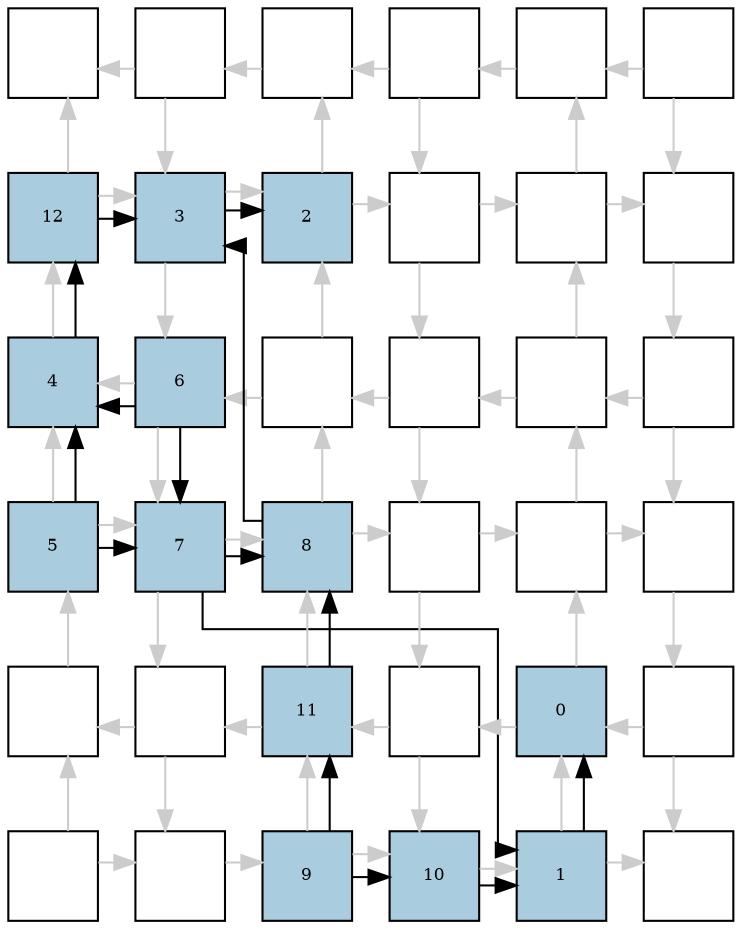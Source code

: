 digraph layout{
rankdir=TB; 

splines=ortho; 

node [style=filled shape=square fixedsize=true width=0.6];
0[label="", fontsize=8, fillcolor="#ffffff"];
1[label="", fontsize=8, fillcolor="#ffffff"];
2[label="", fontsize=8, fillcolor="#ffffff"];
3[label="", fontsize=8, fillcolor="#ffffff"];
4[label="", fontsize=8, fillcolor="#ffffff"];
5[label="", fontsize=8, fillcolor="#ffffff"];
6[label="12", fontsize=8, fillcolor="#a9ccde"];
7[label="3", fontsize=8, fillcolor="#a9ccde"];
8[label="2", fontsize=8, fillcolor="#a9ccde"];
9[label="", fontsize=8, fillcolor="#ffffff"];
10[label="", fontsize=8, fillcolor="#ffffff"];
11[label="", fontsize=8, fillcolor="#ffffff"];
12[label="4", fontsize=8, fillcolor="#a9ccde"];
13[label="6", fontsize=8, fillcolor="#a9ccde"];
14[label="", fontsize=8, fillcolor="#ffffff"];
15[label="", fontsize=8, fillcolor="#ffffff"];
16[label="", fontsize=8, fillcolor="#ffffff"];
17[label="", fontsize=8, fillcolor="#ffffff"];
18[label="5", fontsize=8, fillcolor="#a9ccde"];
19[label="7", fontsize=8, fillcolor="#a9ccde"];
20[label="8", fontsize=8, fillcolor="#a9ccde"];
21[label="", fontsize=8, fillcolor="#ffffff"];
22[label="", fontsize=8, fillcolor="#ffffff"];
23[label="", fontsize=8, fillcolor="#ffffff"];
24[label="", fontsize=8, fillcolor="#ffffff"];
25[label="", fontsize=8, fillcolor="#ffffff"];
26[label="11", fontsize=8, fillcolor="#a9ccde"];
27[label="", fontsize=8, fillcolor="#ffffff"];
28[label="0", fontsize=8, fillcolor="#a9ccde"];
29[label="", fontsize=8, fillcolor="#ffffff"];
30[label="", fontsize=8, fillcolor="#ffffff"];
31[label="", fontsize=8, fillcolor="#ffffff"];
32[label="9", fontsize=8, fillcolor="#a9ccde"];
33[label="10", fontsize=8, fillcolor="#a9ccde"];
34[label="1", fontsize=8, fillcolor="#a9ccde"];
35[label="", fontsize=8, fillcolor="#ffffff"];
edge [constraint=false, style=vis];
1 -> 0 [color="#cccccc"];
1 -> 7 [color="#cccccc"];
2 -> 1 [color="#cccccc"];
3 -> 2 [color="#cccccc"];
3 -> 9 [color="#cccccc"];
4 -> 3 [color="#cccccc"];
5 -> 4 [color="#cccccc"];
5 -> 11 [color="#cccccc"];
6 -> 7 [color="#cccccc"];
6 -> 0 [color="#cccccc"];
7 -> 13 [color="#cccccc"];
7 -> 8 [color="#cccccc"];
8 -> 9 [color="#cccccc"];
8 -> 2 [color="#cccccc"];
9 -> 15 [color="#cccccc"];
9 -> 10 [color="#cccccc"];
10 -> 11 [color="#cccccc"];
10 -> 4 [color="#cccccc"];
11 -> 17 [color="#cccccc"];
12 -> 6 [color="#cccccc"];
13 -> 12 [color="#cccccc"];
13 -> 19 [color="#cccccc"];
14 -> 8 [color="#cccccc"];
14 -> 13 [color="#cccccc"];
15 -> 14 [color="#cccccc"];
15 -> 21 [color="#cccccc"];
16 -> 10 [color="#cccccc"];
16 -> 15 [color="#cccccc"];
17 -> 16 [color="#cccccc"];
17 -> 23 [color="#cccccc"];
18 -> 19 [color="#cccccc"];
18 -> 12 [color="#cccccc"];
19 -> 25 [color="#cccccc"];
19 -> 20 [color="#cccccc"];
20 -> 21 [color="#cccccc"];
20 -> 14 [color="#cccccc"];
21 -> 27 [color="#cccccc"];
21 -> 22 [color="#cccccc"];
22 -> 23 [color="#cccccc"];
22 -> 16 [color="#cccccc"];
23 -> 29 [color="#cccccc"];
24 -> 18 [color="#cccccc"];
25 -> 24 [color="#cccccc"];
25 -> 31 [color="#cccccc"];
26 -> 20 [color="#cccccc"];
26 -> 25 [color="#cccccc"];
27 -> 26 [color="#cccccc"];
27 -> 33 [color="#cccccc"];
28 -> 22 [color="#cccccc"];
28 -> 27 [color="#cccccc"];
29 -> 28 [color="#cccccc"];
29 -> 35 [color="#cccccc"];
30 -> 31 [color="#cccccc"];
30 -> 24 [color="#cccccc"];
31 -> 32 [color="#cccccc"];
32 -> 33 [color="#cccccc"];
32 -> 26 [color="#cccccc"];
33 -> 34 [color="#cccccc"];
34 -> 35 [color="#cccccc"];
34 -> 28 [color="#cccccc"];
34 -> 28;
7 -> 8;
13 -> 19;
18 -> 19;
13 -> 12;
18 -> 12;
19 -> 34;
32 -> 33;
33 -> 34;
19 -> 20;
32 -> 26;
26 -> 20;
20 -> 7;
12 -> 6;
6 -> 7;
edge [constraint=true, style=invis];
0 -> 6 -> 12 -> 18 -> 24 -> 30;
1 -> 7 -> 13 -> 19 -> 25 -> 31;
2 -> 8 -> 14 -> 20 -> 26 -> 32;
3 -> 9 -> 15 -> 21 -> 27 -> 33;
4 -> 10 -> 16 -> 22 -> 28 -> 34;
5 -> 11 -> 17 -> 23 -> 29 -> 35;
rank = same { 0 -> 1 -> 2 -> 3 -> 4 -> 5;};
rank = same { 6 -> 7 -> 8 -> 9 -> 10 -> 11;};
rank = same { 12 -> 13 -> 14 -> 15 -> 16 -> 17;};
rank = same { 18 -> 19 -> 20 -> 21 -> 22 -> 23;};
rank = same { 24 -> 25 -> 26 -> 27 -> 28 -> 29;};
rank = same { 30 -> 31 -> 32 -> 33 -> 34 -> 35;};
}
